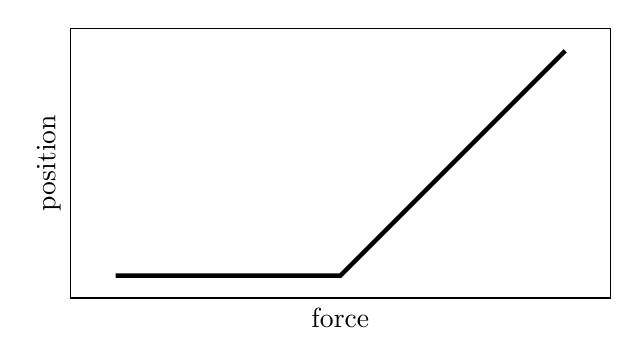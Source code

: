 \begin{tikzpicture}[]
\begin{axis}[
  ylabel = {position},
  axis equal image = {true},
  xlabel = {force},
  hide axis = {false},
  xticklabels={,,},
  yticklabels={,,},
  ticks=none,
]

\addplot[color=black, mark=none, style={ultra thick}] coordinates {
(0,0)
(0.1,0)
(0.2,0.1)
};

\end{axis}
\end{tikzpicture}
